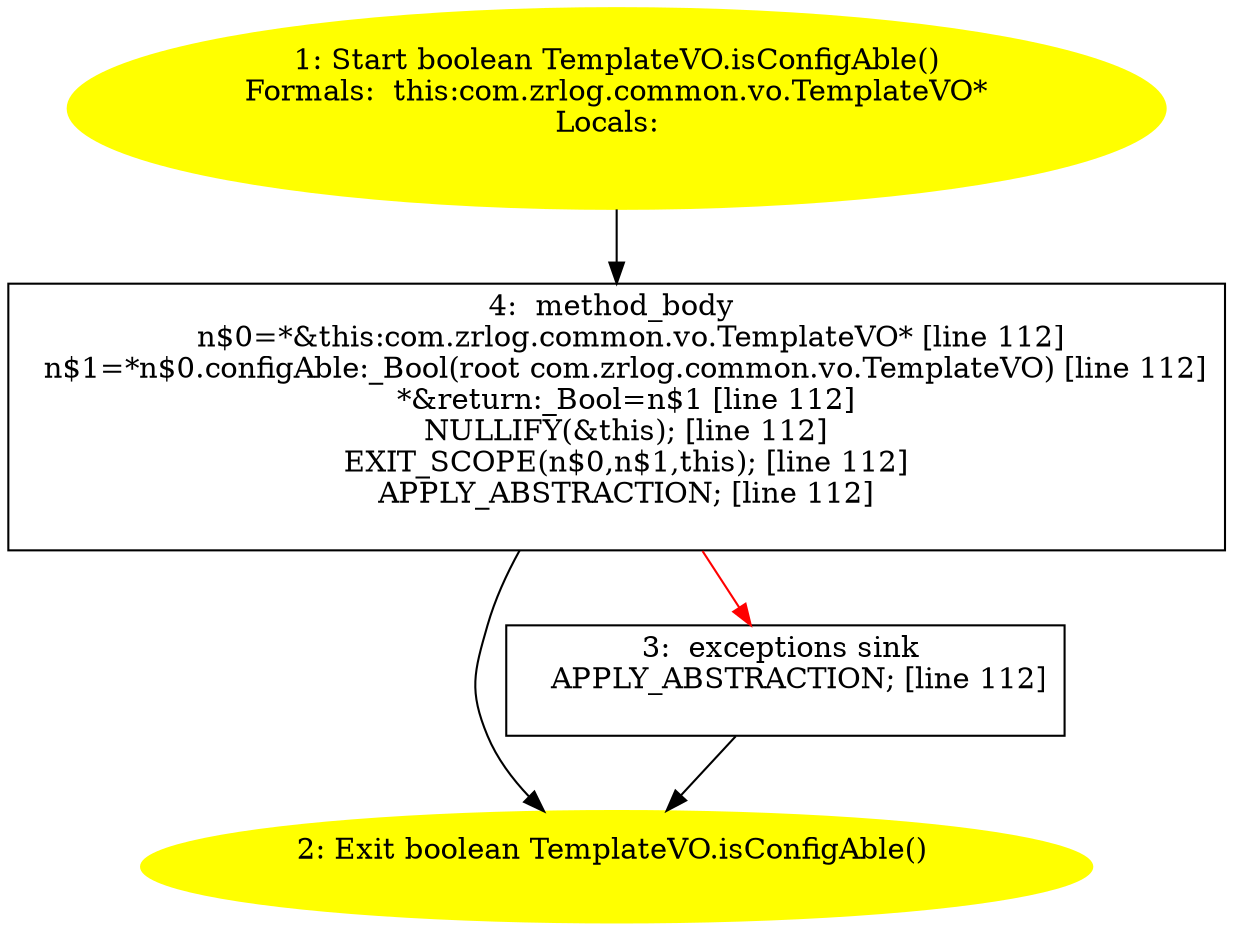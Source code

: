 /* @generated */
digraph cfg {
"com.zrlog.common.vo.TemplateVO.isConfigAble():boolean.0c4d33dbbdee4f51d9f11504dbccc707_1" [label="1: Start boolean TemplateVO.isConfigAble()\nFormals:  this:com.zrlog.common.vo.TemplateVO*\nLocals:  \n  " color=yellow style=filled]
	

	 "com.zrlog.common.vo.TemplateVO.isConfigAble():boolean.0c4d33dbbdee4f51d9f11504dbccc707_1" -> "com.zrlog.common.vo.TemplateVO.isConfigAble():boolean.0c4d33dbbdee4f51d9f11504dbccc707_4" ;
"com.zrlog.common.vo.TemplateVO.isConfigAble():boolean.0c4d33dbbdee4f51d9f11504dbccc707_2" [label="2: Exit boolean TemplateVO.isConfigAble() \n  " color=yellow style=filled]
	

"com.zrlog.common.vo.TemplateVO.isConfigAble():boolean.0c4d33dbbdee4f51d9f11504dbccc707_3" [label="3:  exceptions sink \n   APPLY_ABSTRACTION; [line 112]\n " shape="box"]
	

	 "com.zrlog.common.vo.TemplateVO.isConfigAble():boolean.0c4d33dbbdee4f51d9f11504dbccc707_3" -> "com.zrlog.common.vo.TemplateVO.isConfigAble():boolean.0c4d33dbbdee4f51d9f11504dbccc707_2" ;
"com.zrlog.common.vo.TemplateVO.isConfigAble():boolean.0c4d33dbbdee4f51d9f11504dbccc707_4" [label="4:  method_body \n   n$0=*&this:com.zrlog.common.vo.TemplateVO* [line 112]\n  n$1=*n$0.configAble:_Bool(root com.zrlog.common.vo.TemplateVO) [line 112]\n  *&return:_Bool=n$1 [line 112]\n  NULLIFY(&this); [line 112]\n  EXIT_SCOPE(n$0,n$1,this); [line 112]\n  APPLY_ABSTRACTION; [line 112]\n " shape="box"]
	

	 "com.zrlog.common.vo.TemplateVO.isConfigAble():boolean.0c4d33dbbdee4f51d9f11504dbccc707_4" -> "com.zrlog.common.vo.TemplateVO.isConfigAble():boolean.0c4d33dbbdee4f51d9f11504dbccc707_2" ;
	 "com.zrlog.common.vo.TemplateVO.isConfigAble():boolean.0c4d33dbbdee4f51d9f11504dbccc707_4" -> "com.zrlog.common.vo.TemplateVO.isConfigAble():boolean.0c4d33dbbdee4f51d9f11504dbccc707_3" [color="red" ];
}
